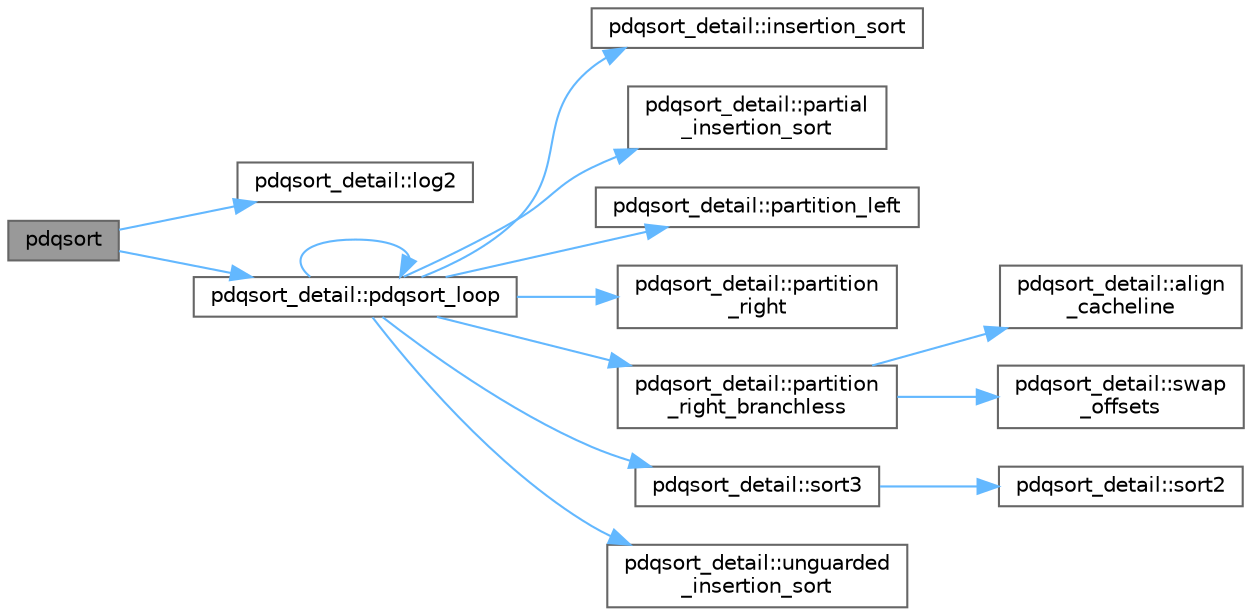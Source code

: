 digraph "pdqsort"
{
 // LATEX_PDF_SIZE
  bgcolor="transparent";
  edge [fontname=Helvetica,fontsize=10,labelfontname=Helvetica,labelfontsize=10];
  node [fontname=Helvetica,fontsize=10,shape=box,height=0.2,width=0.4];
  rankdir="LR";
  Node1 [id="Node000001",label="pdqsort",height=0.2,width=0.4,color="gray40", fillcolor="grey60", style="filled", fontcolor="black",tooltip=" "];
  Node1 -> Node2 [id="edge14_Node000001_Node000002",color="steelblue1",style="solid",tooltip=" "];
  Node2 [id="Node000002",label="pdqsort_detail::log2",height=0.2,width=0.4,color="grey40", fillcolor="white", style="filled",URL="$namespacepdqsort__detail.html#a92efcfdf1e8d68b3874edff8b80076ed",tooltip=" "];
  Node1 -> Node3 [id="edge15_Node000001_Node000003",color="steelblue1",style="solid",tooltip=" "];
  Node3 [id="Node000003",label="pdqsort_detail::pdqsort_loop",height=0.2,width=0.4,color="grey40", fillcolor="white", style="filled",URL="$namespacepdqsort__detail.html#a2c5ecdf1abb3b6e3fc02cd157512ac11",tooltip=" "];
  Node3 -> Node4 [id="edge16_Node000003_Node000004",color="steelblue1",style="solid",tooltip=" "];
  Node4 [id="Node000004",label="pdqsort_detail::insertion_sort",height=0.2,width=0.4,color="grey40", fillcolor="white", style="filled",URL="$namespacepdqsort__detail.html#adc095280baf9194391b8fd781bf22c05",tooltip=" "];
  Node3 -> Node5 [id="edge17_Node000003_Node000005",color="steelblue1",style="solid",tooltip=" "];
  Node5 [id="Node000005",label="pdqsort_detail::partial\l_insertion_sort",height=0.2,width=0.4,color="grey40", fillcolor="white", style="filled",URL="$namespacepdqsort__detail.html#a01d434ba2a54a3abc238517e4cb7519a",tooltip=" "];
  Node3 -> Node6 [id="edge18_Node000003_Node000006",color="steelblue1",style="solid",tooltip=" "];
  Node6 [id="Node000006",label="pdqsort_detail::partition_left",height=0.2,width=0.4,color="grey40", fillcolor="white", style="filled",URL="$namespacepdqsort__detail.html#af7961c01faadc35189ac84f9b03e837f",tooltip=" "];
  Node3 -> Node7 [id="edge19_Node000003_Node000007",color="steelblue1",style="solid",tooltip=" "];
  Node7 [id="Node000007",label="pdqsort_detail::partition\l_right",height=0.2,width=0.4,color="grey40", fillcolor="white", style="filled",URL="$namespacepdqsort__detail.html#a0a55eeeaaea5faef67766c6b65ccfd2e",tooltip=" "];
  Node3 -> Node8 [id="edge20_Node000003_Node000008",color="steelblue1",style="solid",tooltip=" "];
  Node8 [id="Node000008",label="pdqsort_detail::partition\l_right_branchless",height=0.2,width=0.4,color="grey40", fillcolor="white", style="filled",URL="$namespacepdqsort__detail.html#ae07c959114ecfa16ecafac5996f3ff26",tooltip=" "];
  Node8 -> Node9 [id="edge21_Node000008_Node000009",color="steelblue1",style="solid",tooltip=" "];
  Node9 [id="Node000009",label="pdqsort_detail::align\l_cacheline",height=0.2,width=0.4,color="grey40", fillcolor="white", style="filled",URL="$namespacepdqsort__detail.html#a9c14c46c400c3d91db14fb6500d576a0",tooltip=" "];
  Node8 -> Node10 [id="edge22_Node000008_Node000010",color="steelblue1",style="solid",tooltip=" "];
  Node10 [id="Node000010",label="pdqsort_detail::swap\l_offsets",height=0.2,width=0.4,color="grey40", fillcolor="white", style="filled",URL="$namespacepdqsort__detail.html#a9fb8c4c6e7cae1781d127e70e47a8016",tooltip=" "];
  Node3 -> Node3 [id="edge23_Node000003_Node000003",color="steelblue1",style="solid",tooltip=" "];
  Node3 -> Node11 [id="edge24_Node000003_Node000011",color="steelblue1",style="solid",tooltip=" "];
  Node11 [id="Node000011",label="pdqsort_detail::sort3",height=0.2,width=0.4,color="grey40", fillcolor="white", style="filled",URL="$namespacepdqsort__detail.html#ae1afda154c9e98c0f24589f4aa5f703f",tooltip=" "];
  Node11 -> Node12 [id="edge25_Node000011_Node000012",color="steelblue1",style="solid",tooltip=" "];
  Node12 [id="Node000012",label="pdqsort_detail::sort2",height=0.2,width=0.4,color="grey40", fillcolor="white", style="filled",URL="$namespacepdqsort__detail.html#a3daafaa0f44a7507d138749b7311dcaa",tooltip=" "];
  Node3 -> Node13 [id="edge26_Node000003_Node000013",color="steelblue1",style="solid",tooltip=" "];
  Node13 [id="Node000013",label="pdqsort_detail::unguarded\l_insertion_sort",height=0.2,width=0.4,color="grey40", fillcolor="white", style="filled",URL="$namespacepdqsort__detail.html#a3f1c34cdc137010052833aa50f03950d",tooltip=" "];
}
